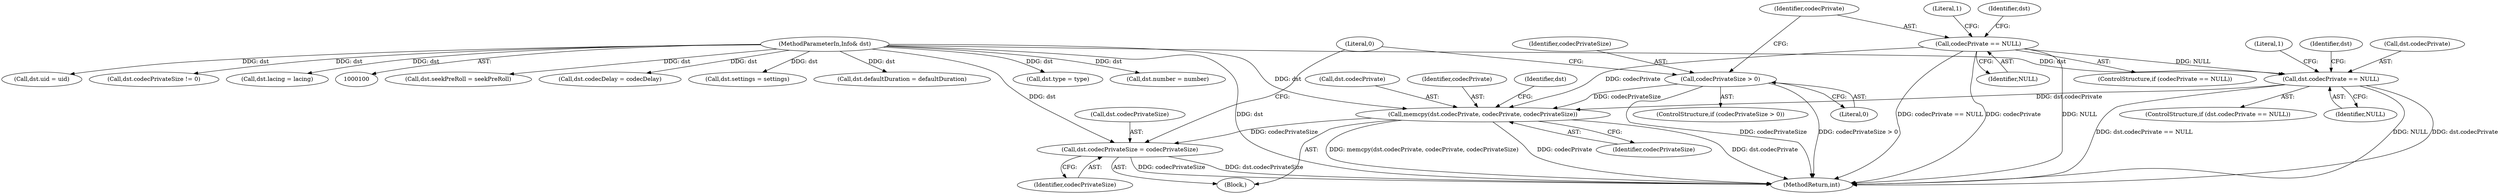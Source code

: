 digraph "1_Android_04839626ed859623901ebd3a5fd483982186b59d_15@API" {
"1000204" [label="(Call,memcpy(dst.codecPrivate, codecPrivate, codecPrivateSize))"];
"1000196" [label="(Call,dst.codecPrivate == NULL)"];
"1000101" [label="(MethodParameterIn,Info& dst)"];
"1000172" [label="(Call,codecPrivate == NULL)"];
"1000167" [label="(Call,codecPrivateSize > 0)"];
"1000210" [label="(Call,dst.codecPrivateSize = codecPrivateSize)"];
"1000206" [label="(Identifier,dst)"];
"1000130" [label="(Call,dst.seekPreRoll = seekPreRoll)"];
"1000125" [label="(Call,dst.codecDelay = codecDelay)"];
"1000204" [label="(Call,memcpy(dst.codecPrivate, codecPrivate, codecPrivateSize))"];
"1000170" [label="(Block,)"];
"1000101" [label="(MethodParameterIn,Info& dst)"];
"1000145" [label="(Call,dst.settings = settings)"];
"1000197" [label="(Call,dst.codecPrivate)"];
"1000167" [label="(Call,codecPrivateSize > 0)"];
"1000120" [label="(Call,dst.defaultDuration = defaultDuration)"];
"1000110" [label="(Call,dst.type = type)"];
"1000115" [label="(Call,dst.number = number)"];
"1000180" [label="(Identifier,dst)"];
"1000196" [label="(Call,dst.codecPrivate == NULL)"];
"1000166" [label="(ControlStructure,if (codecPrivateSize > 0))"];
"1000212" [label="(Identifier,dst)"];
"1000205" [label="(Call,dst.codecPrivate)"];
"1000174" [label="(Identifier,NULL)"];
"1000135" [label="(Call,dst.uid = uid)"];
"1000173" [label="(Identifier,codecPrivate)"];
"1000186" [label="(Call,dst.codecPrivateSize != 0)"];
"1000208" [label="(Identifier,codecPrivate)"];
"1000168" [label="(Identifier,codecPrivateSize)"];
"1000211" [label="(Call,dst.codecPrivateSize)"];
"1000200" [label="(Identifier,NULL)"];
"1000216" [label="(Literal,0)"];
"1000172" [label="(Call,codecPrivate == NULL)"];
"1000217" [label="(MethodReturn,int)"];
"1000195" [label="(ControlStructure,if (dst.codecPrivate == NULL))"];
"1000210" [label="(Call,dst.codecPrivateSize = codecPrivateSize)"];
"1000214" [label="(Identifier,codecPrivateSize)"];
"1000203" [label="(Literal,1)"];
"1000177" [label="(Literal,1)"];
"1000209" [label="(Identifier,codecPrivateSize)"];
"1000171" [label="(ControlStructure,if (codecPrivate == NULL))"];
"1000169" [label="(Literal,0)"];
"1000140" [label="(Call,dst.lacing = lacing)"];
"1000204" -> "1000170"  [label="AST: "];
"1000204" -> "1000209"  [label="CFG: "];
"1000205" -> "1000204"  [label="AST: "];
"1000208" -> "1000204"  [label="AST: "];
"1000209" -> "1000204"  [label="AST: "];
"1000212" -> "1000204"  [label="CFG: "];
"1000204" -> "1000217"  [label="DDG: codecPrivate"];
"1000204" -> "1000217"  [label="DDG: dst.codecPrivate"];
"1000204" -> "1000217"  [label="DDG: memcpy(dst.codecPrivate, codecPrivate, codecPrivateSize)"];
"1000196" -> "1000204"  [label="DDG: dst.codecPrivate"];
"1000101" -> "1000204"  [label="DDG: dst"];
"1000172" -> "1000204"  [label="DDG: codecPrivate"];
"1000167" -> "1000204"  [label="DDG: codecPrivateSize"];
"1000204" -> "1000210"  [label="DDG: codecPrivateSize"];
"1000196" -> "1000195"  [label="AST: "];
"1000196" -> "1000200"  [label="CFG: "];
"1000197" -> "1000196"  [label="AST: "];
"1000200" -> "1000196"  [label="AST: "];
"1000203" -> "1000196"  [label="CFG: "];
"1000206" -> "1000196"  [label="CFG: "];
"1000196" -> "1000217"  [label="DDG: NULL"];
"1000196" -> "1000217"  [label="DDG: dst.codecPrivate"];
"1000196" -> "1000217"  [label="DDG: dst.codecPrivate == NULL"];
"1000101" -> "1000196"  [label="DDG: dst"];
"1000172" -> "1000196"  [label="DDG: NULL"];
"1000101" -> "1000100"  [label="AST: "];
"1000101" -> "1000217"  [label="DDG: dst"];
"1000101" -> "1000110"  [label="DDG: dst"];
"1000101" -> "1000115"  [label="DDG: dst"];
"1000101" -> "1000120"  [label="DDG: dst"];
"1000101" -> "1000125"  [label="DDG: dst"];
"1000101" -> "1000130"  [label="DDG: dst"];
"1000101" -> "1000135"  [label="DDG: dst"];
"1000101" -> "1000140"  [label="DDG: dst"];
"1000101" -> "1000145"  [label="DDG: dst"];
"1000101" -> "1000186"  [label="DDG: dst"];
"1000101" -> "1000210"  [label="DDG: dst"];
"1000172" -> "1000171"  [label="AST: "];
"1000172" -> "1000174"  [label="CFG: "];
"1000173" -> "1000172"  [label="AST: "];
"1000174" -> "1000172"  [label="AST: "];
"1000177" -> "1000172"  [label="CFG: "];
"1000180" -> "1000172"  [label="CFG: "];
"1000172" -> "1000217"  [label="DDG: NULL"];
"1000172" -> "1000217"  [label="DDG: codecPrivate == NULL"];
"1000172" -> "1000217"  [label="DDG: codecPrivate"];
"1000167" -> "1000166"  [label="AST: "];
"1000167" -> "1000169"  [label="CFG: "];
"1000168" -> "1000167"  [label="AST: "];
"1000169" -> "1000167"  [label="AST: "];
"1000173" -> "1000167"  [label="CFG: "];
"1000216" -> "1000167"  [label="CFG: "];
"1000167" -> "1000217"  [label="DDG: codecPrivateSize"];
"1000167" -> "1000217"  [label="DDG: codecPrivateSize > 0"];
"1000210" -> "1000170"  [label="AST: "];
"1000210" -> "1000214"  [label="CFG: "];
"1000211" -> "1000210"  [label="AST: "];
"1000214" -> "1000210"  [label="AST: "];
"1000216" -> "1000210"  [label="CFG: "];
"1000210" -> "1000217"  [label="DDG: codecPrivateSize"];
"1000210" -> "1000217"  [label="DDG: dst.codecPrivateSize"];
}
